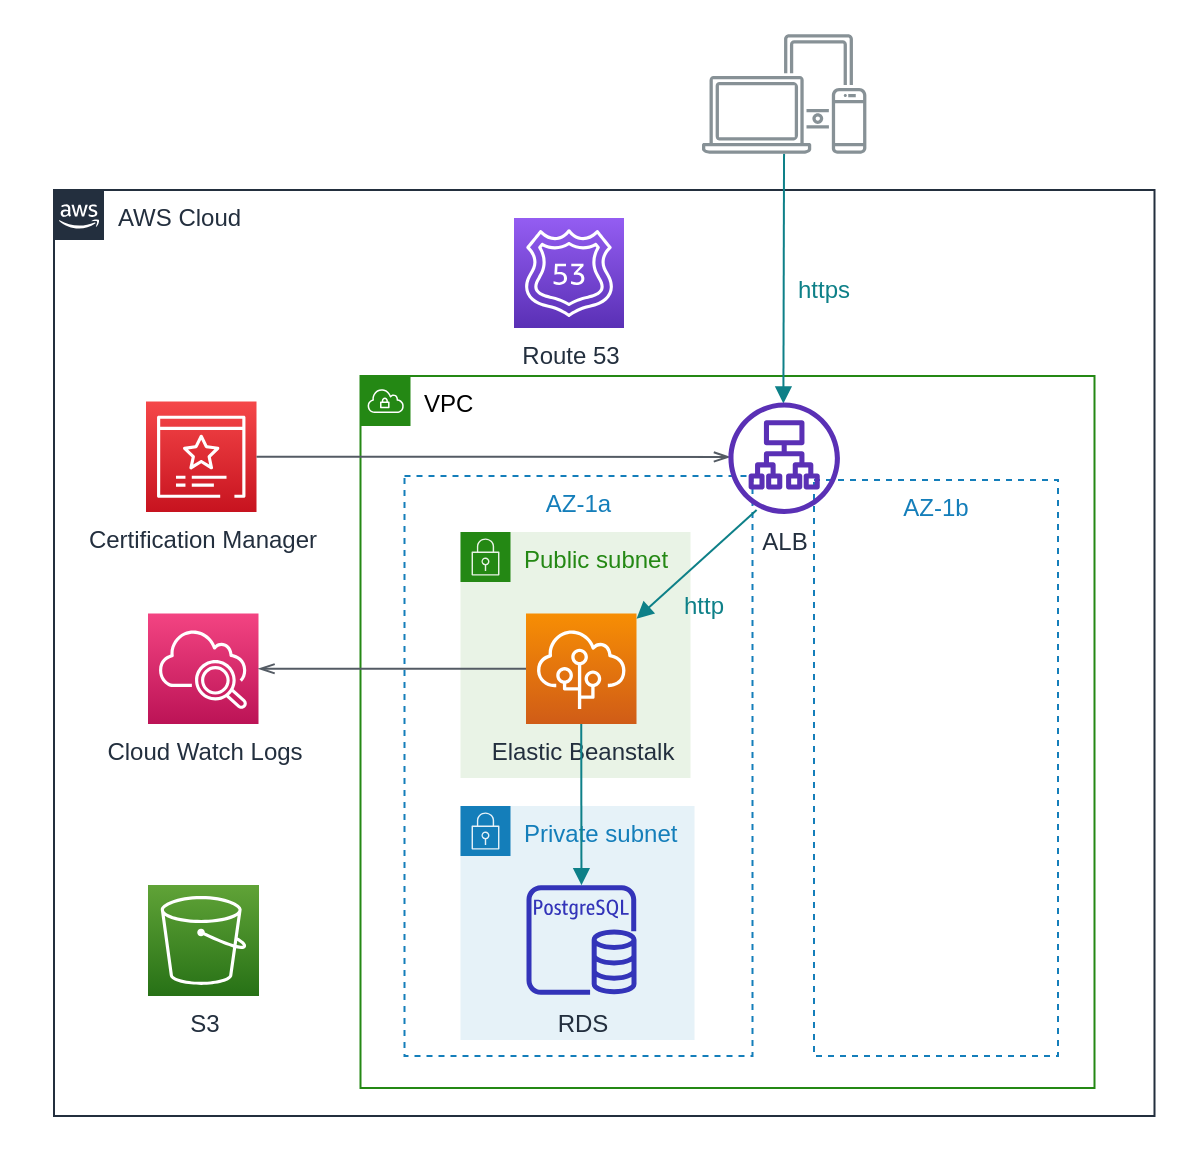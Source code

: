 <mxfile>
    <diagram id="-zuLqGGtb5sR9psvMsLz" name="ページ1">
        <mxGraphModel dx="763" dy="635" grid="0" gridSize="10" guides="1" tooltips="1" connect="1" arrows="1" fold="1" page="1" pageScale="1" pageWidth="1169" pageHeight="827" background="#FFFFFF" math="0" shadow="0">
            <root>
                <mxCell id="0"/>
                <mxCell id="1" parent="0"/>
                <mxCell id="21" value="AWS Cloud" style="points=[[0,0],[0.25,0],[0.5,0],[0.75,0],[1,0],[1,0.25],[1,0.5],[1,0.75],[1,1],[0.75,1],[0.5,1],[0.25,1],[0,1],[0,0.75],[0,0.5],[0,0.25]];outlineConnect=0;gradientColor=none;html=1;whiteSpace=wrap;fontSize=12;fontStyle=0;shape=mxgraph.aws4.group;grIcon=mxgraph.aws4.group_aws_cloud_alt;strokeColor=#232F3E;fillColor=none;verticalAlign=top;align=left;spacingLeft=30;fontColor=#232F3E;dashed=0;" parent="1" vertex="1">
                    <mxGeometry x="154" y="206" width="550.25" height="463" as="geometry"/>
                </mxCell>
                <mxCell id="92" value="" style="rounded=0;whiteSpace=wrap;html=1;fillColor=none;strokeColor=none;" parent="1" vertex="1">
                    <mxGeometry x="127" y="111" width="600" height="579" as="geometry"/>
                </mxCell>
                <mxCell id="8" value="&lt;font color=&quot;#000000&quot;&gt;VPC&lt;/font&gt;" style="points=[[0,0],[0.25,0],[0.5,0],[0.75,0],[1,0],[1,0.25],[1,0.5],[1,0.75],[1,1],[0.75,1],[0.5,1],[0.25,1],[0,1],[0,0.75],[0,0.5],[0,0.25]];outlineConnect=0;gradientColor=none;html=1;whiteSpace=wrap;fontSize=12;fontStyle=0;shape=mxgraph.aws4.group;grIcon=mxgraph.aws4.group_vpc;strokeColor=#248814;fillColor=none;verticalAlign=top;align=left;spacingLeft=30;fontColor=#AAB7B8;dashed=0;" parent="1" vertex="1">
                    <mxGeometry x="307.25" y="299" width="367" height="356" as="geometry"/>
                </mxCell>
                <mxCell id="9" value="AZ-1a" style="fillColor=none;strokeColor=#147EBA;dashed=1;verticalAlign=top;fontStyle=0;fontColor=#147EBA;" parent="1" vertex="1">
                    <mxGeometry x="329.25" y="349" width="174" height="290" as="geometry"/>
                </mxCell>
                <mxCell id="10" value="AZ-1b" style="fillColor=none;strokeColor=#147EBA;dashed=1;verticalAlign=top;fontStyle=0;fontColor=#147EBA;" parent="1" vertex="1">
                    <mxGeometry x="534" y="351" width="122" height="288" as="geometry"/>
                </mxCell>
                <mxCell id="11" value="Private subnet" style="points=[[0,0],[0.25,0],[0.5,0],[0.75,0],[1,0],[1,0.25],[1,0.5],[1,0.75],[1,1],[0.75,1],[0.5,1],[0.25,1],[0,1],[0,0.75],[0,0.5],[0,0.25]];outlineConnect=0;gradientColor=none;html=1;whiteSpace=wrap;fontSize=12;fontStyle=0;shape=mxgraph.aws4.group;grIcon=mxgraph.aws4.group_security_group;grStroke=0;strokeColor=#147EBA;fillColor=#E6F2F8;verticalAlign=top;align=left;spacingLeft=30;fontColor=#147EBA;dashed=0;" parent="1" vertex="1">
                    <mxGeometry x="357.25" y="514" width="117" height="117" as="geometry"/>
                </mxCell>
                <mxCell id="12" value="Public subnet" style="points=[[0,0],[0.25,0],[0.5,0],[0.75,0],[1,0],[1,0.25],[1,0.5],[1,0.75],[1,1],[0.75,1],[0.5,1],[0.25,1],[0,1],[0,0.75],[0,0.5],[0,0.25]];outlineConnect=0;gradientColor=none;html=1;whiteSpace=wrap;fontSize=12;fontStyle=0;shape=mxgraph.aws4.group;grIcon=mxgraph.aws4.group_security_group;grStroke=0;strokeColor=#248814;fillColor=#E9F3E6;verticalAlign=top;align=left;spacingLeft=30;fontColor=#248814;dashed=0;" parent="1" vertex="1">
                    <mxGeometry x="357.25" y="377" width="115" height="123" as="geometry"/>
                </mxCell>
                <mxCell id="17" value="S3" style="points=[[0,0,0],[0.25,0,0],[0.5,0,0],[0.75,0,0],[1,0,0],[0,1,0],[0.25,1,0],[0.5,1,0],[0.75,1,0],[1,1,0],[0,0.25,0],[0,0.5,0],[0,0.75,0],[1,0.25,0],[1,0.5,0],[1,0.75,0]];outlineConnect=0;fontColor=#232F3E;gradientColor=#60A337;gradientDirection=north;fillColor=#277116;strokeColor=#ffffff;dashed=0;verticalLabelPosition=bottom;verticalAlign=top;align=center;html=1;fontSize=12;fontStyle=0;aspect=fixed;shape=mxgraph.aws4.resourceIcon;resIcon=mxgraph.aws4.s3;" parent="1" vertex="1">
                    <mxGeometry x="201" y="553.5" width="55.5" height="55.5" as="geometry"/>
                </mxCell>
                <mxCell id="18" value="Elastic Beanstalk" style="points=[[0,0,0],[0.25,0,0],[0.5,0,0],[0.75,0,0],[1,0,0],[0,1,0],[0.25,1,0],[0.5,1,0],[0.75,1,0],[1,1,0],[0,0.25,0],[0,0.5,0],[0,0.75,0],[1,0.25,0],[1,0.5,0],[1,0.75,0]];outlineConnect=0;fontColor=#232F3E;gradientColor=#F78E04;gradientDirection=north;fillColor=#D05C17;strokeColor=#ffffff;dashed=0;verticalLabelPosition=bottom;verticalAlign=top;align=center;html=1;fontSize=12;fontStyle=0;aspect=fixed;shape=mxgraph.aws4.resourceIcon;resIcon=mxgraph.aws4.elastic_beanstalk;" parent="1" vertex="1">
                    <mxGeometry x="390" y="417.75" width="55.25" height="55.25" as="geometry"/>
                </mxCell>
                <mxCell id="19" value="Cloud Watch Logs" style="points=[[0,0,0],[0.25,0,0],[0.5,0,0],[0.75,0,0],[1,0,0],[0,1,0],[0.25,1,0],[0.5,1,0],[0.75,1,0],[1,1,0],[0,0.25,0],[0,0.5,0],[0,0.75,0],[1,0.25,0],[1,0.5,0],[1,0.75,0]];points=[[0,0,0],[0.25,0,0],[0.5,0,0],[0.75,0,0],[1,0,0],[0,1,0],[0.25,1,0],[0.5,1,0],[0.75,1,0],[1,1,0],[0,0.25,0],[0,0.5,0],[0,0.75,0],[1,0.25,0],[1,0.5,0],[1,0.75,0]];outlineConnect=0;fontColor=#232F3E;gradientColor=#F34482;gradientDirection=north;fillColor=#BC1356;strokeColor=#ffffff;dashed=0;verticalLabelPosition=bottom;verticalAlign=top;align=center;html=1;fontSize=12;fontStyle=0;aspect=fixed;shape=mxgraph.aws4.resourceIcon;resIcon=mxgraph.aws4.cloudwatch_2;" parent="1" vertex="1">
                    <mxGeometry x="201" y="417.75" width="55.25" height="55.25" as="geometry"/>
                </mxCell>
                <mxCell id="31" value="Route 53" style="points=[[0,0,0],[0.25,0,0],[0.5,0,0],[0.75,0,0],[1,0,0],[0,1,0],[0.25,1,0],[0.5,1,0],[0.75,1,0],[1,1,0],[0,0.25,0],[0,0.5,0],[0,0.75,0],[1,0.25,0],[1,0.5,0],[1,0.75,0]];outlineConnect=0;fontColor=#232F3E;gradientColor=#945DF2;gradientDirection=north;fillColor=#5A30B5;strokeColor=#ffffff;dashed=0;verticalLabelPosition=bottom;verticalAlign=top;align=center;html=1;fontSize=12;fontStyle=0;aspect=fixed;shape=mxgraph.aws4.resourceIcon;resIcon=mxgraph.aws4.route_53;" parent="1" vertex="1">
                    <mxGeometry x="384" y="220" width="55" height="55" as="geometry"/>
                </mxCell>
                <mxCell id="34" value="Certification Manager" style="points=[[0,0,0],[0.25,0,0],[0.5,0,0],[0.75,0,0],[1,0,0],[0,1,0],[0.25,1,0],[0.5,1,0],[0.75,1,0],[1,1,0],[0,0.25,0],[0,0.5,0],[0,0.75,0],[1,0.25,0],[1,0.5,0],[1,0.75,0]];outlineConnect=0;fontColor=#232F3E;gradientColor=#F54749;gradientDirection=north;fillColor=#C7131F;strokeColor=#ffffff;dashed=0;verticalLabelPosition=bottom;verticalAlign=top;align=center;html=1;fontSize=12;fontStyle=0;aspect=fixed;shape=mxgraph.aws4.resourceIcon;resIcon=mxgraph.aws4.certificate_manager_3;" parent="1" vertex="1">
                    <mxGeometry x="200" y="311.75" width="55.25" height="55.25" as="geometry"/>
                </mxCell>
                <mxCell id="43" value="" style="html=1;endArrow=none;elbow=vertical;startArrow=block;startFill=1;strokeColor=#0e8088;rounded=0;fillColor=#b0e3e6;" parent="1" target="91" edge="1">
                    <mxGeometry width="100" relative="1" as="geometry">
                        <mxPoint x="518.694" y="312.75" as="sourcePoint"/>
                        <mxPoint x="515.765" y="187" as="targetPoint"/>
                    </mxGeometry>
                </mxCell>
                <mxCell id="46" value="&lt;font color=&quot;#0e8088&quot;&gt;https&lt;/font&gt;" style="text;html=1;strokeColor=none;fillColor=none;align=center;verticalAlign=middle;whiteSpace=wrap;rounded=0;" parent="1" vertex="1">
                    <mxGeometry x="519.25" y="246" width="40" height="20" as="geometry"/>
                </mxCell>
                <mxCell id="47" style="edgeStyle=none;rounded=0;orthogonalLoop=1;jettySize=auto;html=1;exitX=0.5;exitY=1;exitDx=0;exitDy=0;startArrow=none;startFill=0;endArrow=none;endFill=0;" parent="1" source="46" target="46" edge="1">
                    <mxGeometry relative="1" as="geometry"/>
                </mxCell>
                <mxCell id="48" value="" style="html=1;endArrow=none;elbow=vertical;startArrow=block;startFill=1;strokeColor=#0e8088;rounded=0;fillColor=#b0e3e6;entryX=0.25;entryY=1;entryDx=0;entryDy=0;entryPerimeter=0;" parent="1" source="18" edge="1">
                    <mxGeometry width="100" relative="1" as="geometry">
                        <mxPoint x="488.75" y="500" as="sourcePoint"/>
                        <mxPoint x="505.312" y="366" as="targetPoint"/>
                    </mxGeometry>
                </mxCell>
                <mxCell id="49" value="&lt;font color=&quot;#0e8088&quot;&gt;http&lt;/font&gt;" style="text;html=1;strokeColor=none;fillColor=none;align=center;verticalAlign=middle;whiteSpace=wrap;rounded=0;" parent="1" vertex="1">
                    <mxGeometry x="459" y="404" width="40" height="20" as="geometry"/>
                </mxCell>
                <mxCell id="50" value="" style="html=1;endArrow=none;elbow=vertical;startArrow=block;startFill=1;strokeColor=#0e8088;rounded=0;fillColor=#b0e3e6;entryX=0.5;entryY=1;entryDx=0;entryDy=0;entryPerimeter=0;" parent="1" edge="1" source="94">
                    <mxGeometry width="100" relative="1" as="geometry">
                        <mxPoint x="416" y="553" as="sourcePoint"/>
                        <mxPoint x="417.625" y="473" as="targetPoint"/>
                    </mxGeometry>
                </mxCell>
                <mxCell id="89" value="" style="html=1;endArrow=openThin;elbow=vertical;startArrow=none;endFill=0;strokeColor=#545B64;rounded=0;exitX=1;exitY=0.5;exitDx=0;exitDy=0;exitPerimeter=0;" parent="1" source="34" edge="1">
                    <mxGeometry width="100" relative="1" as="geometry">
                        <mxPoint x="269" y="338" as="sourcePoint"/>
                        <mxPoint x="492" y="339.476" as="targetPoint"/>
                    </mxGeometry>
                </mxCell>
                <mxCell id="90" value="" style="html=1;endArrow=openThin;elbow=vertical;startArrow=none;endFill=0;strokeColor=#545B64;rounded=0;exitX=0;exitY=0.5;exitDx=0;exitDy=0;exitPerimeter=0;" parent="1" source="18" target="19" edge="1">
                    <mxGeometry width="100" relative="1" as="geometry">
                        <mxPoint x="264.25" y="351.375" as="sourcePoint"/>
                        <mxPoint x="501.25" y="351.488" as="targetPoint"/>
                    </mxGeometry>
                </mxCell>
                <mxCell id="91" value="" style="outlineConnect=0;gradientColor=none;fontColor=#545B64;strokeColor=none;fillColor=#879196;dashed=0;verticalLabelPosition=bottom;verticalAlign=top;align=center;html=1;fontSize=12;fontStyle=0;aspect=fixed;shape=mxgraph.aws4.illustration_devices;pointerEvents=1" parent="1" vertex="1">
                    <mxGeometry x="478" y="128" width="82.19" height="60" as="geometry"/>
                </mxCell>
                <mxCell id="93" value="ALB" style="outlineConnect=0;fontColor=#232F3E;gradientColor=none;fillColor=#5A30B5;strokeColor=none;dashed=0;verticalLabelPosition=bottom;verticalAlign=top;align=center;html=1;fontSize=12;fontStyle=0;aspect=fixed;pointerEvents=1;shape=mxgraph.aws4.application_load_balancer;" vertex="1" parent="1">
                    <mxGeometry x="491.22" y="312.25" width="55.75" height="55.75" as="geometry"/>
                </mxCell>
                <mxCell id="94" value="RDS" style="outlineConnect=0;fontColor=#232F3E;gradientColor=none;fillColor=#3334B9;strokeColor=none;dashed=0;verticalLabelPosition=bottom;verticalAlign=top;align=center;html=1;fontSize=12;fontStyle=0;aspect=fixed;pointerEvents=1;shape=mxgraph.aws4.rds_postgresql_instance;" vertex="1" parent="1">
                    <mxGeometry x="390.25" y="553.5" width="55" height="55" as="geometry"/>
                </mxCell>
            </root>
        </mxGraphModel>
    </diagram>
</mxfile>